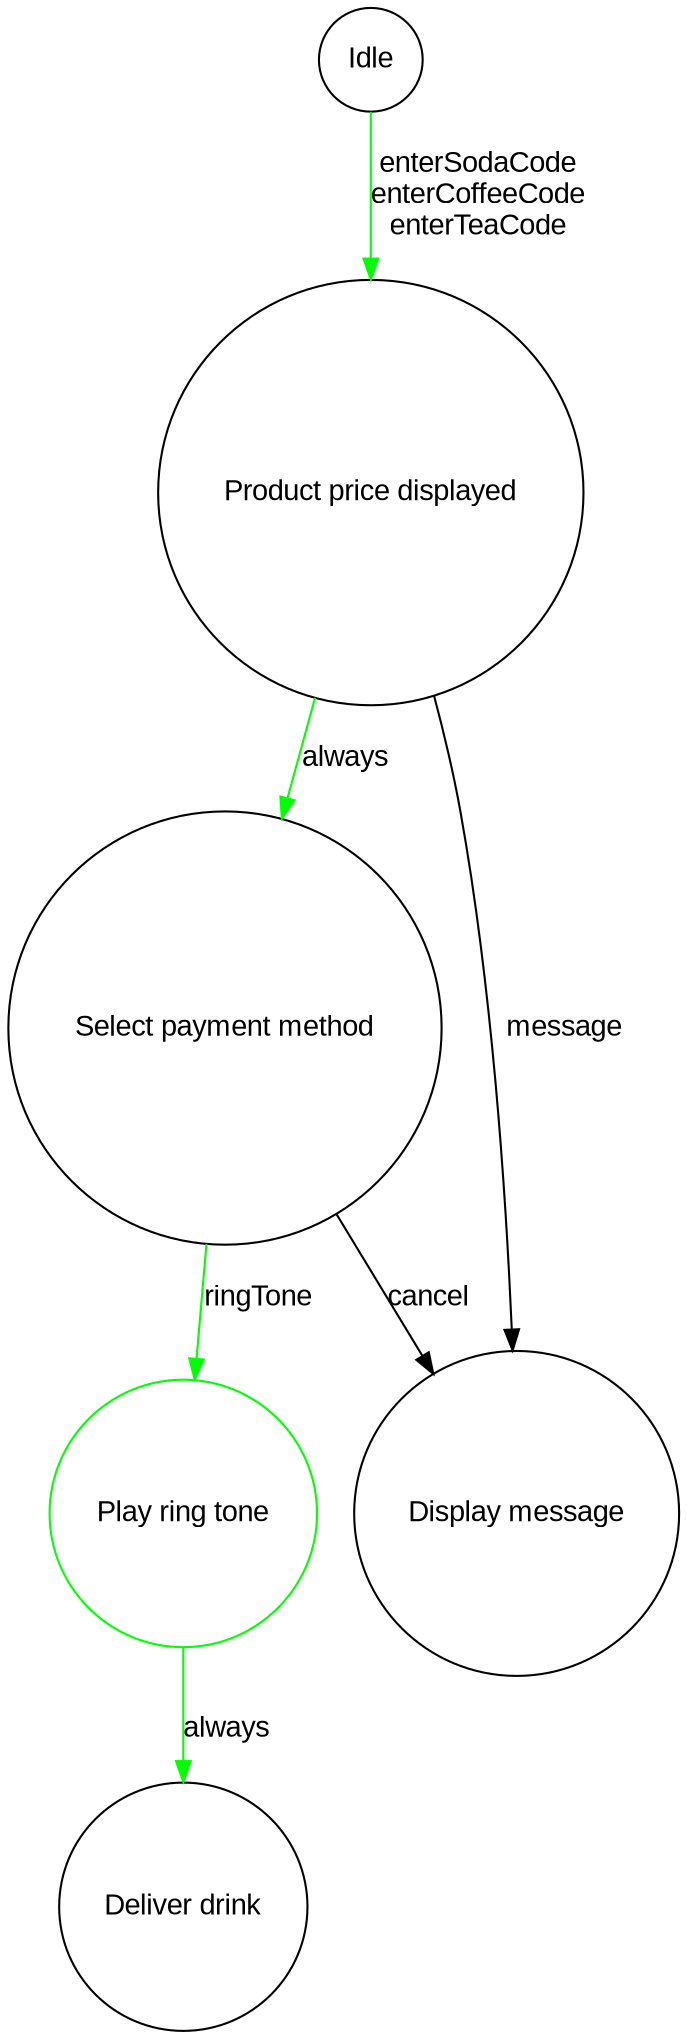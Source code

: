 
digraph G {
    node [shape=circle, fontname=Arial];
    edge [fontname=Arial];

    /* Common States - Black color */
    "Idle" [color=black];
    "Product price displayed" [color=black];
    "Select payment method" [color=black];
    "Deliver drink" [color=black];
    "Display message" [color=black];

    
    /* Variant2 States - Green color */
    "Play ring tone" [color=green];
    /* Transitions for Variant2 */
    "Idle" -> "Product price displayed" [label="enterSodaCode\nenterCoffeeCode\nenterTeaCode", color=green];
    "Product price displayed" -> "Select payment method" [label="always", color=green];
    "Select payment method" -> "Play ring tone" [label="ringTone", color=green];
    "Play ring tone" -> "Deliver drink" [label="always", color=green];
    
    /* Common transitions for all variants */
    "Select payment method" -> "Display message" [label="cancel", color=black];
    "Product price displayed" -> "Display message" [label="message", color=black];
}